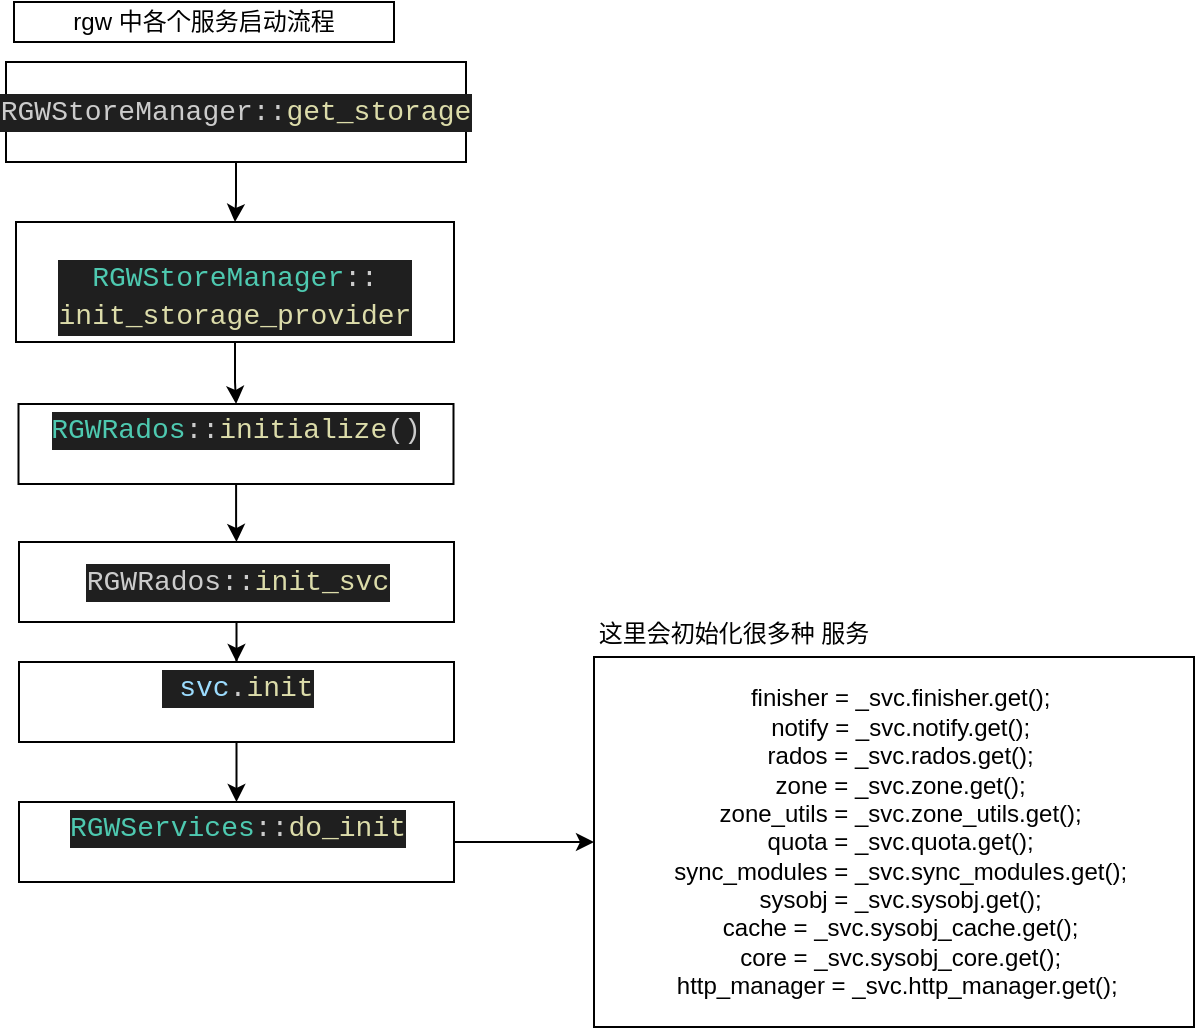 <mxfile version="21.6.6" type="github">
  <diagram name="第 1 页" id="vbbRplhO5rjdBHYVbgLp">
    <mxGraphModel dx="1354" dy="583" grid="1" gridSize="10" guides="1" tooltips="1" connect="1" arrows="1" fold="1" page="1" pageScale="1" pageWidth="827" pageHeight="1169" math="0" shadow="0">
      <root>
        <mxCell id="0" />
        <mxCell id="1" parent="0" />
        <mxCell id="mleYgtzhbft6N6-4qK0f-1" value="rgw 中各个服务启动流程" style="rounded=0;whiteSpace=wrap;html=1;" vertex="1" parent="1">
          <mxGeometry x="80" y="60" width="190" height="20" as="geometry" />
        </mxCell>
        <mxCell id="mleYgtzhbft6N6-4qK0f-4" value="" style="edgeStyle=orthogonalEdgeStyle;rounded=0;orthogonalLoop=1;jettySize=auto;html=1;" edge="1" parent="1" source="mleYgtzhbft6N6-4qK0f-2" target="mleYgtzhbft6N6-4qK0f-3">
          <mxGeometry relative="1" as="geometry" />
        </mxCell>
        <mxCell id="mleYgtzhbft6N6-4qK0f-2" value="&lt;div style=&quot;color: rgb(204, 204, 204); background-color: rgb(31, 31, 31); font-family: Consolas, &amp;quot;Courier New&amp;quot;, monospace; font-size: 14px; line-height: 19px;&quot;&gt;RGWStoreManager::&lt;span style=&quot;color: #dcdcaa;&quot;&gt;get_storage&lt;/span&gt;&lt;/div&gt;" style="rounded=0;whiteSpace=wrap;html=1;" vertex="1" parent="1">
          <mxGeometry x="76" y="90" width="230" height="50" as="geometry" />
        </mxCell>
        <mxCell id="mleYgtzhbft6N6-4qK0f-6" value="" style="edgeStyle=orthogonalEdgeStyle;rounded=0;orthogonalLoop=1;jettySize=auto;html=1;" edge="1" parent="1" source="mleYgtzhbft6N6-4qK0f-3" target="mleYgtzhbft6N6-4qK0f-5">
          <mxGeometry relative="1" as="geometry" />
        </mxCell>
        <mxCell id="mleYgtzhbft6N6-4qK0f-3" value="&lt;br&gt;&lt;div style=&quot;color: rgb(204, 204, 204); background-color: rgb(31, 31, 31); font-family: Consolas, &amp;quot;Courier New&amp;quot;, monospace; font-weight: normal; font-size: 14px; line-height: 19px;&quot;&gt;&lt;div&gt;&lt;span style=&quot;color: #4ec9b0;&quot;&gt;RGWStoreManager&lt;/span&gt;&lt;span style=&quot;color: #cccccc;&quot;&gt;::&lt;/span&gt;&lt;/div&gt;&lt;div&gt;&lt;span style=&quot;color: rgb(220, 220, 170);&quot;&gt;init_storage_provider&lt;/span&gt;&lt;/div&gt;&lt;/div&gt;" style="rounded=0;whiteSpace=wrap;html=1;" vertex="1" parent="1">
          <mxGeometry x="81" y="170" width="219" height="60" as="geometry" />
        </mxCell>
        <mxCell id="mleYgtzhbft6N6-4qK0f-8" value="" style="edgeStyle=orthogonalEdgeStyle;rounded=0;orthogonalLoop=1;jettySize=auto;html=1;" edge="1" parent="1" source="mleYgtzhbft6N6-4qK0f-5" target="mleYgtzhbft6N6-4qK0f-7">
          <mxGeometry relative="1" as="geometry" />
        </mxCell>
        <mxCell id="mleYgtzhbft6N6-4qK0f-5" value="&#xa;&lt;div style=&quot;color: rgb(204, 204, 204); background-color: rgb(31, 31, 31); font-family: Consolas, &amp;quot;Courier New&amp;quot;, monospace; font-weight: normal; font-size: 14px; line-height: 19px;&quot;&gt;&lt;div&gt;&lt;span style=&quot;color: #4ec9b0;&quot;&gt;RGWRados&lt;/span&gt;&lt;span style=&quot;color: #cccccc;&quot;&gt;::&lt;/span&gt;&lt;span style=&quot;color: #dcdcaa;&quot;&gt;initialize&lt;/span&gt;&lt;span style=&quot;color: #cccccc;&quot;&gt;()&lt;/span&gt;&lt;/div&gt;&lt;/div&gt;&#xa;&#xa;" style="rounded=0;whiteSpace=wrap;html=1;" vertex="1" parent="1">
          <mxGeometry x="82.25" y="261" width="217.5" height="40" as="geometry" />
        </mxCell>
        <mxCell id="mleYgtzhbft6N6-4qK0f-10" value="" style="edgeStyle=orthogonalEdgeStyle;rounded=0;orthogonalLoop=1;jettySize=auto;html=1;" edge="1" parent="1" source="mleYgtzhbft6N6-4qK0f-7" target="mleYgtzhbft6N6-4qK0f-9">
          <mxGeometry relative="1" as="geometry" />
        </mxCell>
        <mxCell id="mleYgtzhbft6N6-4qK0f-7" value="&lt;div style=&quot;color: rgb(204, 204, 204); background-color: rgb(31, 31, 31); font-family: Consolas, &amp;quot;Courier New&amp;quot;, monospace; font-size: 14px; line-height: 19px;&quot;&gt;RGWRados::&lt;span style=&quot;color: #dcdcaa;&quot;&gt;init_svc&lt;/span&gt;&lt;/div&gt;" style="rounded=0;whiteSpace=wrap;html=1;" vertex="1" parent="1">
          <mxGeometry x="82.5" y="330" width="217.5" height="40" as="geometry" />
        </mxCell>
        <mxCell id="mleYgtzhbft6N6-4qK0f-12" value="" style="edgeStyle=orthogonalEdgeStyle;rounded=0;orthogonalLoop=1;jettySize=auto;html=1;" edge="1" parent="1" source="mleYgtzhbft6N6-4qK0f-9" target="mleYgtzhbft6N6-4qK0f-11">
          <mxGeometry relative="1" as="geometry" />
        </mxCell>
        <mxCell id="mleYgtzhbft6N6-4qK0f-9" value="&#xa;&lt;div style=&quot;color: rgb(204, 204, 204); background-color: rgb(31, 31, 31); font-family: Consolas, &amp;quot;Courier New&amp;quot;, monospace; font-weight: normal; font-size: 14px; line-height: 19px;&quot;&gt;&lt;div&gt;&lt;span style=&quot;color: #cccccc;&quot;&gt;&amp;nbsp;&lt;/span&gt;&lt;span style=&quot;color: #9cdcfe;&quot;&gt;svc&lt;/span&gt;&lt;span style=&quot;color: #cccccc;&quot;&gt;.&lt;/span&gt;&lt;span style=&quot;color: #dcdcaa;&quot;&gt;init&lt;/span&gt;&lt;/div&gt;&lt;/div&gt;&#xa;&#xa;" style="rounded=0;whiteSpace=wrap;html=1;" vertex="1" parent="1">
          <mxGeometry x="82.5" y="390" width="217.5" height="40" as="geometry" />
        </mxCell>
        <mxCell id="mleYgtzhbft6N6-4qK0f-14" value="" style="edgeStyle=orthogonalEdgeStyle;rounded=0;orthogonalLoop=1;jettySize=auto;html=1;" edge="1" parent="1" source="mleYgtzhbft6N6-4qK0f-11" target="mleYgtzhbft6N6-4qK0f-13">
          <mxGeometry relative="1" as="geometry" />
        </mxCell>
        <mxCell id="mleYgtzhbft6N6-4qK0f-11" value="&#xa;&lt;div style=&quot;color: rgb(204, 204, 204); background-color: rgb(31, 31, 31); font-family: Consolas, &amp;quot;Courier New&amp;quot;, monospace; font-weight: normal; font-size: 14px; line-height: 19px;&quot;&gt;&lt;div&gt;&lt;span style=&quot;color: #4ec9b0;&quot;&gt;RGWServices&lt;/span&gt;&lt;span style=&quot;color: #cccccc;&quot;&gt;::&lt;/span&gt;&lt;span style=&quot;color: #dcdcaa;&quot;&gt;do_init&lt;/span&gt;&lt;/div&gt;&lt;/div&gt;&#xa;&#xa;" style="rounded=0;whiteSpace=wrap;html=1;" vertex="1" parent="1">
          <mxGeometry x="82.5" y="460" width="217.5" height="40" as="geometry" />
        </mxCell>
        <mxCell id="mleYgtzhbft6N6-4qK0f-13" value="&lt;span style=&quot;background-color: initial;&quot;&gt;&amp;nbsp; finisher = _svc.finisher.get();&lt;/span&gt;&lt;br&gt;&lt;div&gt;&amp;nbsp; notify = _svc.notify.get();&lt;/div&gt;&lt;div&gt;&amp;nbsp; rados = _svc.rados.get();&lt;/div&gt;&lt;div&gt;&amp;nbsp; zone = _svc.zone.get();&lt;/div&gt;&lt;div&gt;&amp;nbsp; zone_utils = _svc.zone_utils.get();&lt;/div&gt;&lt;div&gt;&amp;nbsp; quota = _svc.quota.get();&lt;/div&gt;&lt;div&gt;&amp;nbsp; sync_modules = _svc.sync_modules.get();&lt;/div&gt;&lt;div&gt;&amp;nbsp; sysobj = _svc.sysobj.get();&lt;/div&gt;&lt;div&gt;&amp;nbsp; cache = _svc.sysobj_cache.get();&lt;/div&gt;&lt;div&gt;&amp;nbsp; core = _svc.sysobj_core.get();&lt;/div&gt;&amp;nbsp; http_manager = _svc.http_manager.get();&amp;nbsp;" style="whiteSpace=wrap;html=1;rounded=0;" vertex="1" parent="1">
          <mxGeometry x="370" y="387.5" width="300" height="185" as="geometry" />
        </mxCell>
        <mxCell id="mleYgtzhbft6N6-4qK0f-15" value="这里会初始化很多种 服务" style="text;html=1;strokeColor=none;fillColor=none;align=center;verticalAlign=middle;whiteSpace=wrap;rounded=0;" vertex="1" parent="1">
          <mxGeometry x="370" y="365" width="140" height="22.5" as="geometry" />
        </mxCell>
      </root>
    </mxGraphModel>
  </diagram>
</mxfile>
